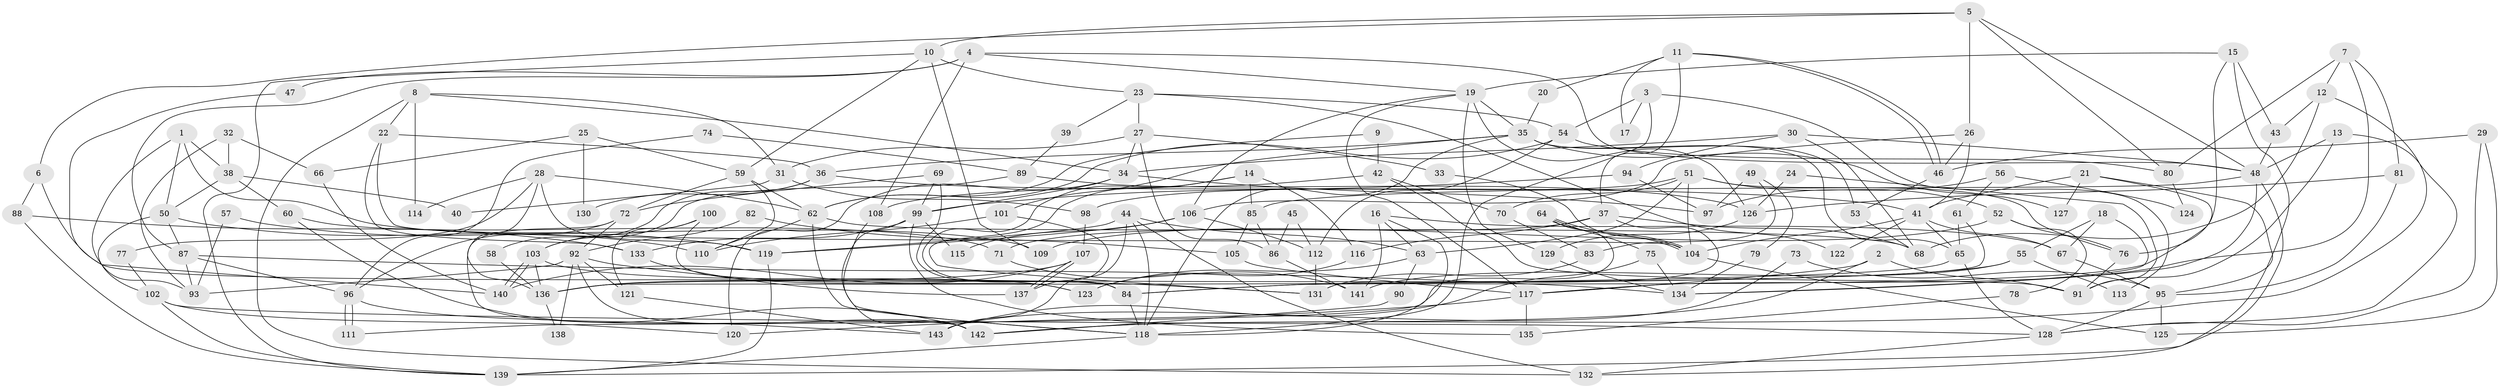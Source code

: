 // Generated by graph-tools (version 1.1) at 2025/11/02/27/25 16:11:22]
// undirected, 143 vertices, 286 edges
graph export_dot {
graph [start="1"]
  node [color=gray90,style=filled];
  1;
  2;
  3;
  4;
  5;
  6;
  7;
  8;
  9;
  10;
  11;
  12;
  13;
  14;
  15;
  16;
  17;
  18;
  19;
  20;
  21;
  22;
  23;
  24;
  25;
  26;
  27;
  28;
  29;
  30;
  31;
  32;
  33;
  34;
  35;
  36;
  37;
  38;
  39;
  40;
  41;
  42;
  43;
  44;
  45;
  46;
  47;
  48;
  49;
  50;
  51;
  52;
  53;
  54;
  55;
  56;
  57;
  58;
  59;
  60;
  61;
  62;
  63;
  64;
  65;
  66;
  67;
  68;
  69;
  70;
  71;
  72;
  73;
  74;
  75;
  76;
  77;
  78;
  79;
  80;
  81;
  82;
  83;
  84;
  85;
  86;
  87;
  88;
  89;
  90;
  91;
  92;
  93;
  94;
  95;
  96;
  97;
  98;
  99;
  100;
  101;
  102;
  103;
  104;
  105;
  106;
  107;
  108;
  109;
  110;
  111;
  112;
  113;
  114;
  115;
  116;
  117;
  118;
  119;
  120;
  121;
  122;
  123;
  124;
  125;
  126;
  127;
  128;
  129;
  130;
  131;
  132;
  133;
  134;
  135;
  136;
  137;
  138;
  139;
  140;
  141;
  142;
  143;
  1 -- 50;
  1 -- 38;
  1 -- 93;
  1 -- 109;
  2 -- 142;
  2 -- 117;
  2 -- 91;
  3 -- 54;
  3 -- 118;
  3 -- 17;
  3 -- 113;
  4 -- 48;
  4 -- 87;
  4 -- 19;
  4 -- 47;
  4 -- 108;
  5 -- 6;
  5 -- 80;
  5 -- 10;
  5 -- 26;
  5 -- 48;
  6 -- 88;
  6 -- 84;
  7 -- 12;
  7 -- 117;
  7 -- 80;
  7 -- 81;
  8 -- 132;
  8 -- 31;
  8 -- 22;
  8 -- 34;
  8 -- 114;
  9 -- 42;
  9 -- 62;
  10 -- 59;
  10 -- 23;
  10 -- 109;
  10 -- 139;
  11 -- 37;
  11 -- 46;
  11 -- 46;
  11 -- 17;
  11 -- 20;
  12 -- 43;
  12 -- 68;
  12 -- 142;
  13 -- 128;
  13 -- 48;
  13 -- 91;
  14 -- 131;
  14 -- 84;
  14 -- 85;
  14 -- 116;
  15 -- 76;
  15 -- 139;
  15 -- 19;
  15 -- 43;
  16 -- 67;
  16 -- 118;
  16 -- 63;
  16 -- 141;
  18 -- 67;
  18 -- 134;
  18 -- 55;
  19 -- 35;
  19 -- 106;
  19 -- 117;
  19 -- 126;
  19 -- 129;
  20 -- 35;
  21 -- 95;
  21 -- 41;
  21 -- 84;
  21 -- 127;
  22 -- 36;
  22 -- 104;
  22 -- 133;
  23 -- 27;
  23 -- 39;
  23 -- 54;
  23 -- 122;
  24 -- 126;
  24 -- 91;
  25 -- 59;
  25 -- 66;
  25 -- 130;
  26 -- 106;
  26 -- 41;
  26 -- 46;
  27 -- 34;
  27 -- 86;
  27 -- 31;
  27 -- 33;
  28 -- 62;
  28 -- 119;
  28 -- 77;
  28 -- 114;
  28 -- 136;
  29 -- 46;
  29 -- 128;
  29 -- 125;
  30 -- 34;
  30 -- 48;
  30 -- 68;
  30 -- 94;
  31 -- 98;
  31 -- 40;
  32 -- 38;
  32 -- 93;
  32 -- 66;
  33 -- 104;
  34 -- 99;
  34 -- 97;
  34 -- 120;
  35 -- 65;
  35 -- 36;
  35 -- 53;
  35 -- 101;
  35 -- 118;
  35 -- 127;
  36 -- 41;
  36 -- 58;
  36 -- 130;
  37 -- 116;
  37 -- 68;
  37 -- 71;
  37 -- 131;
  38 -- 50;
  38 -- 60;
  38 -- 40;
  39 -- 89;
  41 -- 104;
  41 -- 65;
  41 -- 67;
  41 -- 122;
  42 -- 108;
  42 -- 91;
  42 -- 70;
  43 -- 48;
  44 -- 63;
  44 -- 118;
  44 -- 119;
  44 -- 132;
  44 -- 143;
  45 -- 112;
  45 -- 86;
  46 -- 53;
  47 -- 140;
  48 -- 134;
  48 -- 85;
  48 -- 132;
  49 -- 97;
  49 -- 83;
  49 -- 79;
  50 -- 110;
  50 -- 87;
  50 -- 102;
  51 -- 104;
  51 -- 76;
  51 -- 52;
  51 -- 63;
  51 -- 70;
  51 -- 98;
  52 -- 109;
  52 -- 76;
  52 -- 78;
  53 -- 68;
  54 -- 62;
  54 -- 80;
  54 -- 112;
  55 -- 136;
  55 -- 113;
  55 -- 141;
  56 -- 61;
  56 -- 97;
  56 -- 124;
  57 -- 93;
  57 -- 119;
  58 -- 136;
  59 -- 62;
  59 -- 72;
  59 -- 110;
  60 -- 71;
  60 -- 142;
  61 -- 136;
  61 -- 65;
  62 -- 118;
  62 -- 68;
  62 -- 110;
  63 -- 90;
  63 -- 123;
  64 -- 104;
  64 -- 104;
  64 -- 75;
  64 -- 111;
  65 -- 128;
  65 -- 84;
  66 -- 140;
  67 -- 95;
  69 -- 84;
  69 -- 99;
  69 -- 72;
  70 -- 83;
  71 -- 141;
  72 -- 142;
  72 -- 92;
  72 -- 96;
  73 -- 95;
  73 -- 143;
  74 -- 89;
  74 -- 96;
  75 -- 134;
  75 -- 143;
  76 -- 91;
  77 -- 102;
  78 -- 135;
  79 -- 134;
  80 -- 124;
  81 -- 95;
  81 -- 126;
  82 -- 92;
  82 -- 105;
  83 -- 131;
  84 -- 118;
  85 -- 86;
  85 -- 105;
  86 -- 141;
  87 -- 96;
  87 -- 93;
  87 -- 134;
  88 -- 133;
  88 -- 139;
  89 -- 103;
  89 -- 126;
  90 -- 142;
  92 -- 131;
  92 -- 93;
  92 -- 121;
  92 -- 138;
  92 -- 142;
  94 -- 99;
  94 -- 97;
  95 -- 125;
  95 -- 128;
  96 -- 111;
  96 -- 111;
  96 -- 143;
  98 -- 107;
  99 -- 142;
  99 -- 133;
  99 -- 115;
  99 -- 135;
  100 -- 121;
  100 -- 123;
  100 -- 103;
  101 -- 110;
  101 -- 137;
  102 -- 139;
  102 -- 120;
  102 -- 128;
  103 -- 140;
  103 -- 140;
  103 -- 123;
  103 -- 136;
  104 -- 125;
  105 -- 117;
  106 -- 119;
  106 -- 112;
  106 -- 115;
  107 -- 136;
  107 -- 137;
  107 -- 137;
  107 -- 140;
  108 -- 118;
  112 -- 131;
  116 -- 123;
  117 -- 120;
  117 -- 135;
  118 -- 139;
  119 -- 139;
  121 -- 143;
  126 -- 129;
  128 -- 132;
  129 -- 134;
  133 -- 137;
  136 -- 138;
}
